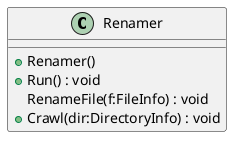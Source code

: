 @startuml
class Renamer {
    + Renamer()
    + Run() : void
    RenameFile(f:FileInfo) : void
    + Crawl(dir:DirectoryInfo) : void
}
@enduml
